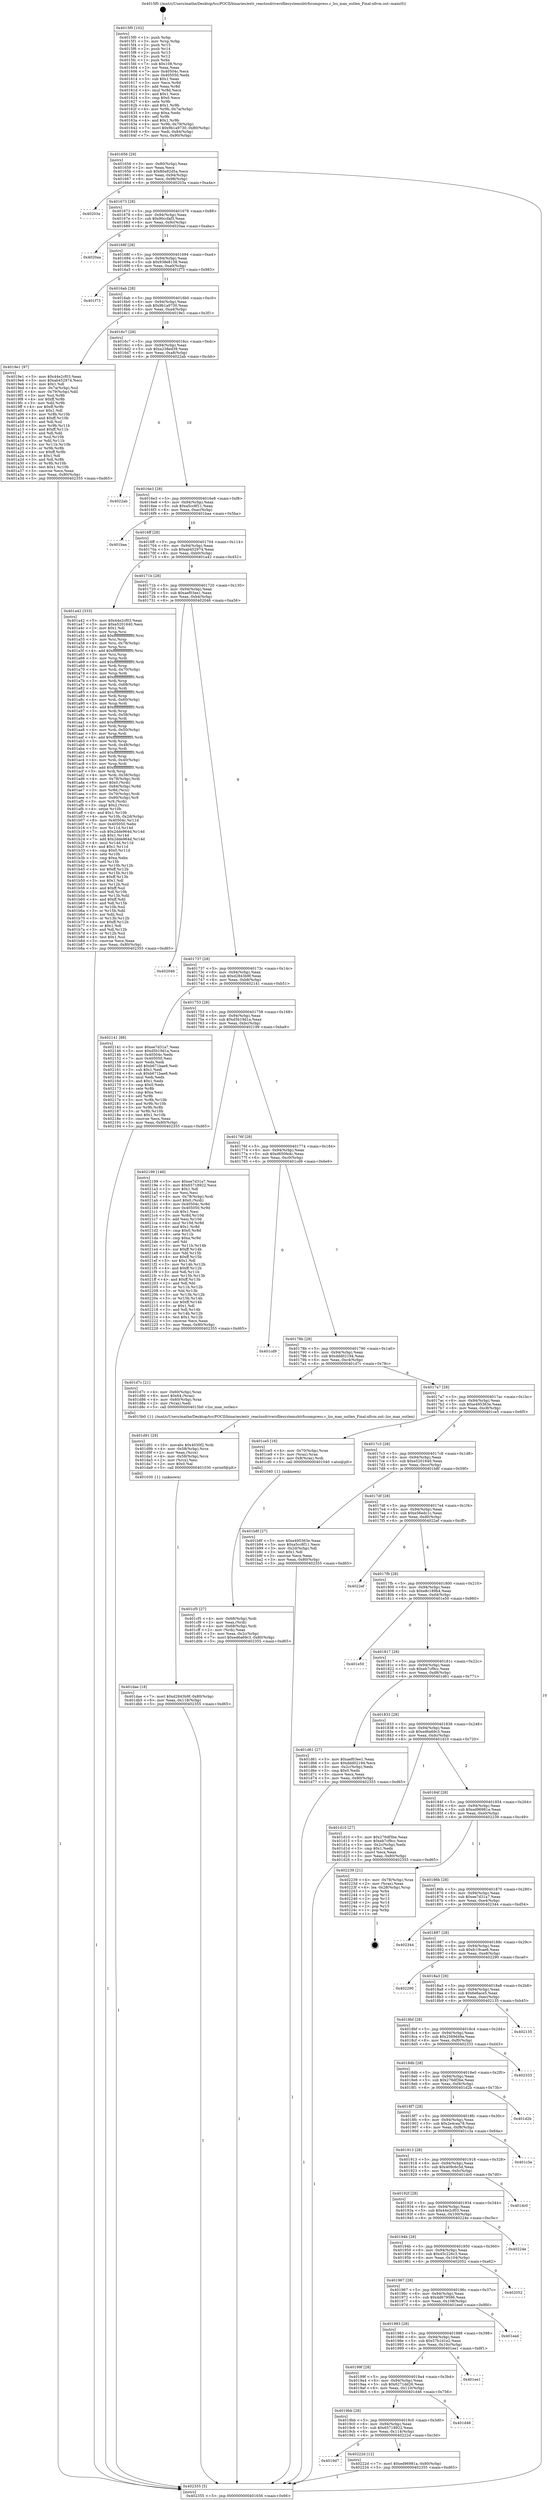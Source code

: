 digraph "0x4015f0" {
  label = "0x4015f0 (/mnt/c/Users/mathe/Desktop/tcc/POCII/binaries/extr_reactosdriversfilesystemsbtrfscompress.c_lzo_max_outlen_Final-ollvm.out::main(0))"
  labelloc = "t"
  node[shape=record]

  Entry [label="",width=0.3,height=0.3,shape=circle,fillcolor=black,style=filled]
  "0x401656" [label="{
     0x401656 [29]\l
     | [instrs]\l
     &nbsp;&nbsp;0x401656 \<+3\>: mov -0x80(%rbp),%eax\l
     &nbsp;&nbsp;0x401659 \<+2\>: mov %eax,%ecx\l
     &nbsp;&nbsp;0x40165b \<+6\>: sub $0x80a92d5a,%ecx\l
     &nbsp;&nbsp;0x401661 \<+6\>: mov %eax,-0x94(%rbp)\l
     &nbsp;&nbsp;0x401667 \<+6\>: mov %ecx,-0x98(%rbp)\l
     &nbsp;&nbsp;0x40166d \<+6\>: je 000000000040203a \<main+0xa4a\>\l
  }"]
  "0x40203a" [label="{
     0x40203a\l
  }", style=dashed]
  "0x401673" [label="{
     0x401673 [28]\l
     | [instrs]\l
     &nbsp;&nbsp;0x401673 \<+5\>: jmp 0000000000401678 \<main+0x88\>\l
     &nbsp;&nbsp;0x401678 \<+6\>: mov -0x94(%rbp),%eax\l
     &nbsp;&nbsp;0x40167e \<+5\>: sub $0x90ccfaf3,%eax\l
     &nbsp;&nbsp;0x401683 \<+6\>: mov %eax,-0x9c(%rbp)\l
     &nbsp;&nbsp;0x401689 \<+6\>: je 00000000004020aa \<main+0xaba\>\l
  }"]
  Exit [label="",width=0.3,height=0.3,shape=circle,fillcolor=black,style=filled,peripheries=2]
  "0x4020aa" [label="{
     0x4020aa\l
  }", style=dashed]
  "0x40168f" [label="{
     0x40168f [28]\l
     | [instrs]\l
     &nbsp;&nbsp;0x40168f \<+5\>: jmp 0000000000401694 \<main+0xa4\>\l
     &nbsp;&nbsp;0x401694 \<+6\>: mov -0x94(%rbp),%eax\l
     &nbsp;&nbsp;0x40169a \<+5\>: sub $0x938e8138,%eax\l
     &nbsp;&nbsp;0x40169f \<+6\>: mov %eax,-0xa0(%rbp)\l
     &nbsp;&nbsp;0x4016a5 \<+6\>: je 0000000000401f73 \<main+0x983\>\l
  }"]
  "0x4019d7" [label="{
     0x4019d7\l
  }", style=dashed]
  "0x401f73" [label="{
     0x401f73\l
  }", style=dashed]
  "0x4016ab" [label="{
     0x4016ab [28]\l
     | [instrs]\l
     &nbsp;&nbsp;0x4016ab \<+5\>: jmp 00000000004016b0 \<main+0xc0\>\l
     &nbsp;&nbsp;0x4016b0 \<+6\>: mov -0x94(%rbp),%eax\l
     &nbsp;&nbsp;0x4016b6 \<+5\>: sub $0x9b1a9730,%eax\l
     &nbsp;&nbsp;0x4016bb \<+6\>: mov %eax,-0xa4(%rbp)\l
     &nbsp;&nbsp;0x4016c1 \<+6\>: je 00000000004019e1 \<main+0x3f1\>\l
  }"]
  "0x40222d" [label="{
     0x40222d [12]\l
     | [instrs]\l
     &nbsp;&nbsp;0x40222d \<+7\>: movl $0xed96981a,-0x80(%rbp)\l
     &nbsp;&nbsp;0x402234 \<+5\>: jmp 0000000000402355 \<main+0xd65\>\l
  }"]
  "0x4019e1" [label="{
     0x4019e1 [97]\l
     | [instrs]\l
     &nbsp;&nbsp;0x4019e1 \<+5\>: mov $0x44e2cf03,%eax\l
     &nbsp;&nbsp;0x4019e6 \<+5\>: mov $0xab452974,%ecx\l
     &nbsp;&nbsp;0x4019eb \<+2\>: mov $0x1,%dl\l
     &nbsp;&nbsp;0x4019ed \<+4\>: mov -0x7a(%rbp),%sil\l
     &nbsp;&nbsp;0x4019f1 \<+4\>: mov -0x79(%rbp),%dil\l
     &nbsp;&nbsp;0x4019f5 \<+3\>: mov %sil,%r8b\l
     &nbsp;&nbsp;0x4019f8 \<+4\>: xor $0xff,%r8b\l
     &nbsp;&nbsp;0x4019fc \<+3\>: mov %dil,%r9b\l
     &nbsp;&nbsp;0x4019ff \<+4\>: xor $0xff,%r9b\l
     &nbsp;&nbsp;0x401a03 \<+3\>: xor $0x1,%dl\l
     &nbsp;&nbsp;0x401a06 \<+3\>: mov %r8b,%r10b\l
     &nbsp;&nbsp;0x401a09 \<+4\>: and $0xff,%r10b\l
     &nbsp;&nbsp;0x401a0d \<+3\>: and %dl,%sil\l
     &nbsp;&nbsp;0x401a10 \<+3\>: mov %r9b,%r11b\l
     &nbsp;&nbsp;0x401a13 \<+4\>: and $0xff,%r11b\l
     &nbsp;&nbsp;0x401a17 \<+3\>: and %dl,%dil\l
     &nbsp;&nbsp;0x401a1a \<+3\>: or %sil,%r10b\l
     &nbsp;&nbsp;0x401a1d \<+3\>: or %dil,%r11b\l
     &nbsp;&nbsp;0x401a20 \<+3\>: xor %r11b,%r10b\l
     &nbsp;&nbsp;0x401a23 \<+3\>: or %r9b,%r8b\l
     &nbsp;&nbsp;0x401a26 \<+4\>: xor $0xff,%r8b\l
     &nbsp;&nbsp;0x401a2a \<+3\>: or $0x1,%dl\l
     &nbsp;&nbsp;0x401a2d \<+3\>: and %dl,%r8b\l
     &nbsp;&nbsp;0x401a30 \<+3\>: or %r8b,%r10b\l
     &nbsp;&nbsp;0x401a33 \<+4\>: test $0x1,%r10b\l
     &nbsp;&nbsp;0x401a37 \<+3\>: cmovne %ecx,%eax\l
     &nbsp;&nbsp;0x401a3a \<+3\>: mov %eax,-0x80(%rbp)\l
     &nbsp;&nbsp;0x401a3d \<+5\>: jmp 0000000000402355 \<main+0xd65\>\l
  }"]
  "0x4016c7" [label="{
     0x4016c7 [28]\l
     | [instrs]\l
     &nbsp;&nbsp;0x4016c7 \<+5\>: jmp 00000000004016cc \<main+0xdc\>\l
     &nbsp;&nbsp;0x4016cc \<+6\>: mov -0x94(%rbp),%eax\l
     &nbsp;&nbsp;0x4016d2 \<+5\>: sub $0xa238ed39,%eax\l
     &nbsp;&nbsp;0x4016d7 \<+6\>: mov %eax,-0xa8(%rbp)\l
     &nbsp;&nbsp;0x4016dd \<+6\>: je 00000000004022ab \<main+0xcbb\>\l
  }"]
  "0x402355" [label="{
     0x402355 [5]\l
     | [instrs]\l
     &nbsp;&nbsp;0x402355 \<+5\>: jmp 0000000000401656 \<main+0x66\>\l
  }"]
  "0x4015f0" [label="{
     0x4015f0 [102]\l
     | [instrs]\l
     &nbsp;&nbsp;0x4015f0 \<+1\>: push %rbp\l
     &nbsp;&nbsp;0x4015f1 \<+3\>: mov %rsp,%rbp\l
     &nbsp;&nbsp;0x4015f4 \<+2\>: push %r15\l
     &nbsp;&nbsp;0x4015f6 \<+2\>: push %r14\l
     &nbsp;&nbsp;0x4015f8 \<+2\>: push %r13\l
     &nbsp;&nbsp;0x4015fa \<+2\>: push %r12\l
     &nbsp;&nbsp;0x4015fc \<+1\>: push %rbx\l
     &nbsp;&nbsp;0x4015fd \<+7\>: sub $0x108,%rsp\l
     &nbsp;&nbsp;0x401604 \<+2\>: xor %eax,%eax\l
     &nbsp;&nbsp;0x401606 \<+7\>: mov 0x40504c,%ecx\l
     &nbsp;&nbsp;0x40160d \<+7\>: mov 0x405050,%edx\l
     &nbsp;&nbsp;0x401614 \<+3\>: sub $0x1,%eax\l
     &nbsp;&nbsp;0x401617 \<+3\>: mov %ecx,%r8d\l
     &nbsp;&nbsp;0x40161a \<+3\>: add %eax,%r8d\l
     &nbsp;&nbsp;0x40161d \<+4\>: imul %r8d,%ecx\l
     &nbsp;&nbsp;0x401621 \<+3\>: and $0x1,%ecx\l
     &nbsp;&nbsp;0x401624 \<+3\>: cmp $0x0,%ecx\l
     &nbsp;&nbsp;0x401627 \<+4\>: sete %r9b\l
     &nbsp;&nbsp;0x40162b \<+4\>: and $0x1,%r9b\l
     &nbsp;&nbsp;0x40162f \<+4\>: mov %r9b,-0x7a(%rbp)\l
     &nbsp;&nbsp;0x401633 \<+3\>: cmp $0xa,%edx\l
     &nbsp;&nbsp;0x401636 \<+4\>: setl %r9b\l
     &nbsp;&nbsp;0x40163a \<+4\>: and $0x1,%r9b\l
     &nbsp;&nbsp;0x40163e \<+4\>: mov %r9b,-0x79(%rbp)\l
     &nbsp;&nbsp;0x401642 \<+7\>: movl $0x9b1a9730,-0x80(%rbp)\l
     &nbsp;&nbsp;0x401649 \<+6\>: mov %edi,-0x84(%rbp)\l
     &nbsp;&nbsp;0x40164f \<+7\>: mov %rsi,-0x90(%rbp)\l
  }"]
  "0x4019bb" [label="{
     0x4019bb [28]\l
     | [instrs]\l
     &nbsp;&nbsp;0x4019bb \<+5\>: jmp 00000000004019c0 \<main+0x3d0\>\l
     &nbsp;&nbsp;0x4019c0 \<+6\>: mov -0x94(%rbp),%eax\l
     &nbsp;&nbsp;0x4019c6 \<+5\>: sub $0x65718922,%eax\l
     &nbsp;&nbsp;0x4019cb \<+6\>: mov %eax,-0x114(%rbp)\l
     &nbsp;&nbsp;0x4019d1 \<+6\>: je 000000000040222d \<main+0xc3d\>\l
  }"]
  "0x4022ab" [label="{
     0x4022ab\l
  }", style=dashed]
  "0x4016e3" [label="{
     0x4016e3 [28]\l
     | [instrs]\l
     &nbsp;&nbsp;0x4016e3 \<+5\>: jmp 00000000004016e8 \<main+0xf8\>\l
     &nbsp;&nbsp;0x4016e8 \<+6\>: mov -0x94(%rbp),%eax\l
     &nbsp;&nbsp;0x4016ee \<+5\>: sub $0xa5cc8f11,%eax\l
     &nbsp;&nbsp;0x4016f3 \<+6\>: mov %eax,-0xac(%rbp)\l
     &nbsp;&nbsp;0x4016f9 \<+6\>: je 0000000000401baa \<main+0x5ba\>\l
  }"]
  "0x401d46" [label="{
     0x401d46\l
  }", style=dashed]
  "0x401baa" [label="{
     0x401baa\l
  }", style=dashed]
  "0x4016ff" [label="{
     0x4016ff [28]\l
     | [instrs]\l
     &nbsp;&nbsp;0x4016ff \<+5\>: jmp 0000000000401704 \<main+0x114\>\l
     &nbsp;&nbsp;0x401704 \<+6\>: mov -0x94(%rbp),%eax\l
     &nbsp;&nbsp;0x40170a \<+5\>: sub $0xab452974,%eax\l
     &nbsp;&nbsp;0x40170f \<+6\>: mov %eax,-0xb0(%rbp)\l
     &nbsp;&nbsp;0x401715 \<+6\>: je 0000000000401a42 \<main+0x452\>\l
  }"]
  "0x40199f" [label="{
     0x40199f [28]\l
     | [instrs]\l
     &nbsp;&nbsp;0x40199f \<+5\>: jmp 00000000004019a4 \<main+0x3b4\>\l
     &nbsp;&nbsp;0x4019a4 \<+6\>: mov -0x94(%rbp),%eax\l
     &nbsp;&nbsp;0x4019aa \<+5\>: sub $0x6271dd26,%eax\l
     &nbsp;&nbsp;0x4019af \<+6\>: mov %eax,-0x110(%rbp)\l
     &nbsp;&nbsp;0x4019b5 \<+6\>: je 0000000000401d46 \<main+0x756\>\l
  }"]
  "0x401a42" [label="{
     0x401a42 [333]\l
     | [instrs]\l
     &nbsp;&nbsp;0x401a42 \<+5\>: mov $0x44e2cf03,%eax\l
     &nbsp;&nbsp;0x401a47 \<+5\>: mov $0xe5201640,%ecx\l
     &nbsp;&nbsp;0x401a4c \<+2\>: mov $0x1,%dl\l
     &nbsp;&nbsp;0x401a4e \<+3\>: mov %rsp,%rsi\l
     &nbsp;&nbsp;0x401a51 \<+4\>: add $0xfffffffffffffff0,%rsi\l
     &nbsp;&nbsp;0x401a55 \<+3\>: mov %rsi,%rsp\l
     &nbsp;&nbsp;0x401a58 \<+4\>: mov %rsi,-0x78(%rbp)\l
     &nbsp;&nbsp;0x401a5c \<+3\>: mov %rsp,%rsi\l
     &nbsp;&nbsp;0x401a5f \<+4\>: add $0xfffffffffffffff0,%rsi\l
     &nbsp;&nbsp;0x401a63 \<+3\>: mov %rsi,%rsp\l
     &nbsp;&nbsp;0x401a66 \<+3\>: mov %rsp,%rdi\l
     &nbsp;&nbsp;0x401a69 \<+4\>: add $0xfffffffffffffff0,%rdi\l
     &nbsp;&nbsp;0x401a6d \<+3\>: mov %rdi,%rsp\l
     &nbsp;&nbsp;0x401a70 \<+4\>: mov %rdi,-0x70(%rbp)\l
     &nbsp;&nbsp;0x401a74 \<+3\>: mov %rsp,%rdi\l
     &nbsp;&nbsp;0x401a77 \<+4\>: add $0xfffffffffffffff0,%rdi\l
     &nbsp;&nbsp;0x401a7b \<+3\>: mov %rdi,%rsp\l
     &nbsp;&nbsp;0x401a7e \<+4\>: mov %rdi,-0x68(%rbp)\l
     &nbsp;&nbsp;0x401a82 \<+3\>: mov %rsp,%rdi\l
     &nbsp;&nbsp;0x401a85 \<+4\>: add $0xfffffffffffffff0,%rdi\l
     &nbsp;&nbsp;0x401a89 \<+3\>: mov %rdi,%rsp\l
     &nbsp;&nbsp;0x401a8c \<+4\>: mov %rdi,-0x60(%rbp)\l
     &nbsp;&nbsp;0x401a90 \<+3\>: mov %rsp,%rdi\l
     &nbsp;&nbsp;0x401a93 \<+4\>: add $0xfffffffffffffff0,%rdi\l
     &nbsp;&nbsp;0x401a97 \<+3\>: mov %rdi,%rsp\l
     &nbsp;&nbsp;0x401a9a \<+4\>: mov %rdi,-0x58(%rbp)\l
     &nbsp;&nbsp;0x401a9e \<+3\>: mov %rsp,%rdi\l
     &nbsp;&nbsp;0x401aa1 \<+4\>: add $0xfffffffffffffff0,%rdi\l
     &nbsp;&nbsp;0x401aa5 \<+3\>: mov %rdi,%rsp\l
     &nbsp;&nbsp;0x401aa8 \<+4\>: mov %rdi,-0x50(%rbp)\l
     &nbsp;&nbsp;0x401aac \<+3\>: mov %rsp,%rdi\l
     &nbsp;&nbsp;0x401aaf \<+4\>: add $0xfffffffffffffff0,%rdi\l
     &nbsp;&nbsp;0x401ab3 \<+3\>: mov %rdi,%rsp\l
     &nbsp;&nbsp;0x401ab6 \<+4\>: mov %rdi,-0x48(%rbp)\l
     &nbsp;&nbsp;0x401aba \<+3\>: mov %rsp,%rdi\l
     &nbsp;&nbsp;0x401abd \<+4\>: add $0xfffffffffffffff0,%rdi\l
     &nbsp;&nbsp;0x401ac1 \<+3\>: mov %rdi,%rsp\l
     &nbsp;&nbsp;0x401ac4 \<+4\>: mov %rdi,-0x40(%rbp)\l
     &nbsp;&nbsp;0x401ac8 \<+3\>: mov %rsp,%rdi\l
     &nbsp;&nbsp;0x401acb \<+4\>: add $0xfffffffffffffff0,%rdi\l
     &nbsp;&nbsp;0x401acf \<+3\>: mov %rdi,%rsp\l
     &nbsp;&nbsp;0x401ad2 \<+4\>: mov %rdi,-0x38(%rbp)\l
     &nbsp;&nbsp;0x401ad6 \<+4\>: mov -0x78(%rbp),%rdi\l
     &nbsp;&nbsp;0x401ada \<+6\>: movl $0x0,(%rdi)\l
     &nbsp;&nbsp;0x401ae0 \<+7\>: mov -0x84(%rbp),%r8d\l
     &nbsp;&nbsp;0x401ae7 \<+3\>: mov %r8d,(%rsi)\l
     &nbsp;&nbsp;0x401aea \<+4\>: mov -0x70(%rbp),%rdi\l
     &nbsp;&nbsp;0x401aee \<+7\>: mov -0x90(%rbp),%r9\l
     &nbsp;&nbsp;0x401af5 \<+3\>: mov %r9,(%rdi)\l
     &nbsp;&nbsp;0x401af8 \<+3\>: cmpl $0x2,(%rsi)\l
     &nbsp;&nbsp;0x401afb \<+4\>: setne %r10b\l
     &nbsp;&nbsp;0x401aff \<+4\>: and $0x1,%r10b\l
     &nbsp;&nbsp;0x401b03 \<+4\>: mov %r10b,-0x2d(%rbp)\l
     &nbsp;&nbsp;0x401b07 \<+8\>: mov 0x40504c,%r11d\l
     &nbsp;&nbsp;0x401b0f \<+7\>: mov 0x405050,%ebx\l
     &nbsp;&nbsp;0x401b16 \<+3\>: mov %r11d,%r14d\l
     &nbsp;&nbsp;0x401b19 \<+7\>: sub $0x2dde964d,%r14d\l
     &nbsp;&nbsp;0x401b20 \<+4\>: sub $0x1,%r14d\l
     &nbsp;&nbsp;0x401b24 \<+7\>: add $0x2dde964d,%r14d\l
     &nbsp;&nbsp;0x401b2b \<+4\>: imul %r14d,%r11d\l
     &nbsp;&nbsp;0x401b2f \<+4\>: and $0x1,%r11d\l
     &nbsp;&nbsp;0x401b33 \<+4\>: cmp $0x0,%r11d\l
     &nbsp;&nbsp;0x401b37 \<+4\>: sete %r10b\l
     &nbsp;&nbsp;0x401b3b \<+3\>: cmp $0xa,%ebx\l
     &nbsp;&nbsp;0x401b3e \<+4\>: setl %r15b\l
     &nbsp;&nbsp;0x401b42 \<+3\>: mov %r10b,%r12b\l
     &nbsp;&nbsp;0x401b45 \<+4\>: xor $0xff,%r12b\l
     &nbsp;&nbsp;0x401b49 \<+3\>: mov %r15b,%r13b\l
     &nbsp;&nbsp;0x401b4c \<+4\>: xor $0xff,%r13b\l
     &nbsp;&nbsp;0x401b50 \<+3\>: xor $0x1,%dl\l
     &nbsp;&nbsp;0x401b53 \<+3\>: mov %r12b,%sil\l
     &nbsp;&nbsp;0x401b56 \<+4\>: and $0xff,%sil\l
     &nbsp;&nbsp;0x401b5a \<+3\>: and %dl,%r10b\l
     &nbsp;&nbsp;0x401b5d \<+3\>: mov %r13b,%dil\l
     &nbsp;&nbsp;0x401b60 \<+4\>: and $0xff,%dil\l
     &nbsp;&nbsp;0x401b64 \<+3\>: and %dl,%r15b\l
     &nbsp;&nbsp;0x401b67 \<+3\>: or %r10b,%sil\l
     &nbsp;&nbsp;0x401b6a \<+3\>: or %r15b,%dil\l
     &nbsp;&nbsp;0x401b6d \<+3\>: xor %dil,%sil\l
     &nbsp;&nbsp;0x401b70 \<+3\>: or %r13b,%r12b\l
     &nbsp;&nbsp;0x401b73 \<+4\>: xor $0xff,%r12b\l
     &nbsp;&nbsp;0x401b77 \<+3\>: or $0x1,%dl\l
     &nbsp;&nbsp;0x401b7a \<+3\>: and %dl,%r12b\l
     &nbsp;&nbsp;0x401b7d \<+3\>: or %r12b,%sil\l
     &nbsp;&nbsp;0x401b80 \<+4\>: test $0x1,%sil\l
     &nbsp;&nbsp;0x401b84 \<+3\>: cmovne %ecx,%eax\l
     &nbsp;&nbsp;0x401b87 \<+3\>: mov %eax,-0x80(%rbp)\l
     &nbsp;&nbsp;0x401b8a \<+5\>: jmp 0000000000402355 \<main+0xd65\>\l
  }"]
  "0x40171b" [label="{
     0x40171b [28]\l
     | [instrs]\l
     &nbsp;&nbsp;0x40171b \<+5\>: jmp 0000000000401720 \<main+0x130\>\l
     &nbsp;&nbsp;0x401720 \<+6\>: mov -0x94(%rbp),%eax\l
     &nbsp;&nbsp;0x401726 \<+5\>: sub $0xaef03ee1,%eax\l
     &nbsp;&nbsp;0x40172b \<+6\>: mov %eax,-0xb4(%rbp)\l
     &nbsp;&nbsp;0x401731 \<+6\>: je 0000000000402046 \<main+0xa56\>\l
  }"]
  "0x401ee1" [label="{
     0x401ee1\l
  }", style=dashed]
  "0x401983" [label="{
     0x401983 [28]\l
     | [instrs]\l
     &nbsp;&nbsp;0x401983 \<+5\>: jmp 0000000000401988 \<main+0x398\>\l
     &nbsp;&nbsp;0x401988 \<+6\>: mov -0x94(%rbp),%eax\l
     &nbsp;&nbsp;0x40198e \<+5\>: sub $0x57b1d1e2,%eax\l
     &nbsp;&nbsp;0x401993 \<+6\>: mov %eax,-0x10c(%rbp)\l
     &nbsp;&nbsp;0x401999 \<+6\>: je 0000000000401ee1 \<main+0x8f1\>\l
  }"]
  "0x402046" [label="{
     0x402046\l
  }", style=dashed]
  "0x401737" [label="{
     0x401737 [28]\l
     | [instrs]\l
     &nbsp;&nbsp;0x401737 \<+5\>: jmp 000000000040173c \<main+0x14c\>\l
     &nbsp;&nbsp;0x40173c \<+6\>: mov -0x94(%rbp),%eax\l
     &nbsp;&nbsp;0x401742 \<+5\>: sub $0xd2843b9f,%eax\l
     &nbsp;&nbsp;0x401747 \<+6\>: mov %eax,-0xb8(%rbp)\l
     &nbsp;&nbsp;0x40174d \<+6\>: je 0000000000402141 \<main+0xb51\>\l
  }"]
  "0x401eed" [label="{
     0x401eed\l
  }", style=dashed]
  "0x402141" [label="{
     0x402141 [88]\l
     | [instrs]\l
     &nbsp;&nbsp;0x402141 \<+5\>: mov $0xee7d31a7,%eax\l
     &nbsp;&nbsp;0x402146 \<+5\>: mov $0xd5b19d1a,%ecx\l
     &nbsp;&nbsp;0x40214b \<+7\>: mov 0x40504c,%edx\l
     &nbsp;&nbsp;0x402152 \<+7\>: mov 0x405050,%esi\l
     &nbsp;&nbsp;0x402159 \<+2\>: mov %edx,%edi\l
     &nbsp;&nbsp;0x40215b \<+6\>: add $0xb671bae8,%edi\l
     &nbsp;&nbsp;0x402161 \<+3\>: sub $0x1,%edi\l
     &nbsp;&nbsp;0x402164 \<+6\>: sub $0xb671bae8,%edi\l
     &nbsp;&nbsp;0x40216a \<+3\>: imul %edi,%edx\l
     &nbsp;&nbsp;0x40216d \<+3\>: and $0x1,%edx\l
     &nbsp;&nbsp;0x402170 \<+3\>: cmp $0x0,%edx\l
     &nbsp;&nbsp;0x402173 \<+4\>: sete %r8b\l
     &nbsp;&nbsp;0x402177 \<+3\>: cmp $0xa,%esi\l
     &nbsp;&nbsp;0x40217a \<+4\>: setl %r9b\l
     &nbsp;&nbsp;0x40217e \<+3\>: mov %r8b,%r10b\l
     &nbsp;&nbsp;0x402181 \<+3\>: and %r9b,%r10b\l
     &nbsp;&nbsp;0x402184 \<+3\>: xor %r9b,%r8b\l
     &nbsp;&nbsp;0x402187 \<+3\>: or %r8b,%r10b\l
     &nbsp;&nbsp;0x40218a \<+4\>: test $0x1,%r10b\l
     &nbsp;&nbsp;0x40218e \<+3\>: cmovne %ecx,%eax\l
     &nbsp;&nbsp;0x402191 \<+3\>: mov %eax,-0x80(%rbp)\l
     &nbsp;&nbsp;0x402194 \<+5\>: jmp 0000000000402355 \<main+0xd65\>\l
  }"]
  "0x401753" [label="{
     0x401753 [28]\l
     | [instrs]\l
     &nbsp;&nbsp;0x401753 \<+5\>: jmp 0000000000401758 \<main+0x168\>\l
     &nbsp;&nbsp;0x401758 \<+6\>: mov -0x94(%rbp),%eax\l
     &nbsp;&nbsp;0x40175e \<+5\>: sub $0xd5b19d1a,%eax\l
     &nbsp;&nbsp;0x401763 \<+6\>: mov %eax,-0xbc(%rbp)\l
     &nbsp;&nbsp;0x401769 \<+6\>: je 0000000000402199 \<main+0xba9\>\l
  }"]
  "0x401967" [label="{
     0x401967 [28]\l
     | [instrs]\l
     &nbsp;&nbsp;0x401967 \<+5\>: jmp 000000000040196c \<main+0x37c\>\l
     &nbsp;&nbsp;0x40196c \<+6\>: mov -0x94(%rbp),%eax\l
     &nbsp;&nbsp;0x401972 \<+5\>: sub $0x4d679586,%eax\l
     &nbsp;&nbsp;0x401977 \<+6\>: mov %eax,-0x108(%rbp)\l
     &nbsp;&nbsp;0x40197d \<+6\>: je 0000000000401eed \<main+0x8fd\>\l
  }"]
  "0x402199" [label="{
     0x402199 [148]\l
     | [instrs]\l
     &nbsp;&nbsp;0x402199 \<+5\>: mov $0xee7d31a7,%eax\l
     &nbsp;&nbsp;0x40219e \<+5\>: mov $0x65718922,%ecx\l
     &nbsp;&nbsp;0x4021a3 \<+2\>: mov $0x1,%dl\l
     &nbsp;&nbsp;0x4021a5 \<+2\>: xor %esi,%esi\l
     &nbsp;&nbsp;0x4021a7 \<+4\>: mov -0x78(%rbp),%rdi\l
     &nbsp;&nbsp;0x4021ab \<+6\>: movl $0x0,(%rdi)\l
     &nbsp;&nbsp;0x4021b1 \<+8\>: mov 0x40504c,%r8d\l
     &nbsp;&nbsp;0x4021b9 \<+8\>: mov 0x405050,%r9d\l
     &nbsp;&nbsp;0x4021c1 \<+3\>: sub $0x1,%esi\l
     &nbsp;&nbsp;0x4021c4 \<+3\>: mov %r8d,%r10d\l
     &nbsp;&nbsp;0x4021c7 \<+3\>: add %esi,%r10d\l
     &nbsp;&nbsp;0x4021ca \<+4\>: imul %r10d,%r8d\l
     &nbsp;&nbsp;0x4021ce \<+4\>: and $0x1,%r8d\l
     &nbsp;&nbsp;0x4021d2 \<+4\>: cmp $0x0,%r8d\l
     &nbsp;&nbsp;0x4021d6 \<+4\>: sete %r11b\l
     &nbsp;&nbsp;0x4021da \<+4\>: cmp $0xa,%r9d\l
     &nbsp;&nbsp;0x4021de \<+3\>: setl %bl\l
     &nbsp;&nbsp;0x4021e1 \<+3\>: mov %r11b,%r14b\l
     &nbsp;&nbsp;0x4021e4 \<+4\>: xor $0xff,%r14b\l
     &nbsp;&nbsp;0x4021e8 \<+3\>: mov %bl,%r15b\l
     &nbsp;&nbsp;0x4021eb \<+4\>: xor $0xff,%r15b\l
     &nbsp;&nbsp;0x4021ef \<+3\>: xor $0x1,%dl\l
     &nbsp;&nbsp;0x4021f2 \<+3\>: mov %r14b,%r12b\l
     &nbsp;&nbsp;0x4021f5 \<+4\>: and $0xff,%r12b\l
     &nbsp;&nbsp;0x4021f9 \<+3\>: and %dl,%r11b\l
     &nbsp;&nbsp;0x4021fc \<+3\>: mov %r15b,%r13b\l
     &nbsp;&nbsp;0x4021ff \<+4\>: and $0xff,%r13b\l
     &nbsp;&nbsp;0x402203 \<+2\>: and %dl,%bl\l
     &nbsp;&nbsp;0x402205 \<+3\>: or %r11b,%r12b\l
     &nbsp;&nbsp;0x402208 \<+3\>: or %bl,%r13b\l
     &nbsp;&nbsp;0x40220b \<+3\>: xor %r13b,%r12b\l
     &nbsp;&nbsp;0x40220e \<+3\>: or %r15b,%r14b\l
     &nbsp;&nbsp;0x402211 \<+4\>: xor $0xff,%r14b\l
     &nbsp;&nbsp;0x402215 \<+3\>: or $0x1,%dl\l
     &nbsp;&nbsp;0x402218 \<+3\>: and %dl,%r14b\l
     &nbsp;&nbsp;0x40221b \<+3\>: or %r14b,%r12b\l
     &nbsp;&nbsp;0x40221e \<+4\>: test $0x1,%r12b\l
     &nbsp;&nbsp;0x402222 \<+3\>: cmovne %ecx,%eax\l
     &nbsp;&nbsp;0x402225 \<+3\>: mov %eax,-0x80(%rbp)\l
     &nbsp;&nbsp;0x402228 \<+5\>: jmp 0000000000402355 \<main+0xd65\>\l
  }"]
  "0x40176f" [label="{
     0x40176f [28]\l
     | [instrs]\l
     &nbsp;&nbsp;0x40176f \<+5\>: jmp 0000000000401774 \<main+0x184\>\l
     &nbsp;&nbsp;0x401774 \<+6\>: mov -0x94(%rbp),%eax\l
     &nbsp;&nbsp;0x40177a \<+5\>: sub $0xd650fe4c,%eax\l
     &nbsp;&nbsp;0x40177f \<+6\>: mov %eax,-0xc0(%rbp)\l
     &nbsp;&nbsp;0x401785 \<+6\>: je 0000000000401cd9 \<main+0x6e9\>\l
  }"]
  "0x402052" [label="{
     0x402052\l
  }", style=dashed]
  "0x401cd9" [label="{
     0x401cd9\l
  }", style=dashed]
  "0x40178b" [label="{
     0x40178b [28]\l
     | [instrs]\l
     &nbsp;&nbsp;0x40178b \<+5\>: jmp 0000000000401790 \<main+0x1a0\>\l
     &nbsp;&nbsp;0x401790 \<+6\>: mov -0x94(%rbp),%eax\l
     &nbsp;&nbsp;0x401796 \<+5\>: sub $0xddd02194,%eax\l
     &nbsp;&nbsp;0x40179b \<+6\>: mov %eax,-0xc4(%rbp)\l
     &nbsp;&nbsp;0x4017a1 \<+6\>: je 0000000000401d7c \<main+0x78c\>\l
  }"]
  "0x40194b" [label="{
     0x40194b [28]\l
     | [instrs]\l
     &nbsp;&nbsp;0x40194b \<+5\>: jmp 0000000000401950 \<main+0x360\>\l
     &nbsp;&nbsp;0x401950 \<+6\>: mov -0x94(%rbp),%eax\l
     &nbsp;&nbsp;0x401956 \<+5\>: sub $0x45c226c3,%eax\l
     &nbsp;&nbsp;0x40195b \<+6\>: mov %eax,-0x104(%rbp)\l
     &nbsp;&nbsp;0x401961 \<+6\>: je 0000000000402052 \<main+0xa62\>\l
  }"]
  "0x401d7c" [label="{
     0x401d7c [21]\l
     | [instrs]\l
     &nbsp;&nbsp;0x401d7c \<+4\>: mov -0x60(%rbp),%rax\l
     &nbsp;&nbsp;0x401d80 \<+6\>: movl $0x64,(%rax)\l
     &nbsp;&nbsp;0x401d86 \<+4\>: mov -0x60(%rbp),%rax\l
     &nbsp;&nbsp;0x401d8a \<+2\>: mov (%rax),%edi\l
     &nbsp;&nbsp;0x401d8c \<+5\>: call 00000000004015b0 \<lzo_max_outlen\>\l
     | [calls]\l
     &nbsp;&nbsp;0x4015b0 \{1\} (/mnt/c/Users/mathe/Desktop/tcc/POCII/binaries/extr_reactosdriversfilesystemsbtrfscompress.c_lzo_max_outlen_Final-ollvm.out::lzo_max_outlen)\l
  }"]
  "0x4017a7" [label="{
     0x4017a7 [28]\l
     | [instrs]\l
     &nbsp;&nbsp;0x4017a7 \<+5\>: jmp 00000000004017ac \<main+0x1bc\>\l
     &nbsp;&nbsp;0x4017ac \<+6\>: mov -0x94(%rbp),%eax\l
     &nbsp;&nbsp;0x4017b2 \<+5\>: sub $0xe495363e,%eax\l
     &nbsp;&nbsp;0x4017b7 \<+6\>: mov %eax,-0xc8(%rbp)\l
     &nbsp;&nbsp;0x4017bd \<+6\>: je 0000000000401ce5 \<main+0x6f5\>\l
  }"]
  "0x40224e" [label="{
     0x40224e\l
  }", style=dashed]
  "0x401ce5" [label="{
     0x401ce5 [16]\l
     | [instrs]\l
     &nbsp;&nbsp;0x401ce5 \<+4\>: mov -0x70(%rbp),%rax\l
     &nbsp;&nbsp;0x401ce9 \<+3\>: mov (%rax),%rax\l
     &nbsp;&nbsp;0x401cec \<+4\>: mov 0x8(%rax),%rdi\l
     &nbsp;&nbsp;0x401cf0 \<+5\>: call 0000000000401040 \<atoi@plt\>\l
     | [calls]\l
     &nbsp;&nbsp;0x401040 \{1\} (unknown)\l
  }"]
  "0x4017c3" [label="{
     0x4017c3 [28]\l
     | [instrs]\l
     &nbsp;&nbsp;0x4017c3 \<+5\>: jmp 00000000004017c8 \<main+0x1d8\>\l
     &nbsp;&nbsp;0x4017c8 \<+6\>: mov -0x94(%rbp),%eax\l
     &nbsp;&nbsp;0x4017ce \<+5\>: sub $0xe5201640,%eax\l
     &nbsp;&nbsp;0x4017d3 \<+6\>: mov %eax,-0xcc(%rbp)\l
     &nbsp;&nbsp;0x4017d9 \<+6\>: je 0000000000401b8f \<main+0x59f\>\l
  }"]
  "0x40192f" [label="{
     0x40192f [28]\l
     | [instrs]\l
     &nbsp;&nbsp;0x40192f \<+5\>: jmp 0000000000401934 \<main+0x344\>\l
     &nbsp;&nbsp;0x401934 \<+6\>: mov -0x94(%rbp),%eax\l
     &nbsp;&nbsp;0x40193a \<+5\>: sub $0x44e2cf03,%eax\l
     &nbsp;&nbsp;0x40193f \<+6\>: mov %eax,-0x100(%rbp)\l
     &nbsp;&nbsp;0x401945 \<+6\>: je 000000000040224e \<main+0xc5e\>\l
  }"]
  "0x401b8f" [label="{
     0x401b8f [27]\l
     | [instrs]\l
     &nbsp;&nbsp;0x401b8f \<+5\>: mov $0xe495363e,%eax\l
     &nbsp;&nbsp;0x401b94 \<+5\>: mov $0xa5cc8f11,%ecx\l
     &nbsp;&nbsp;0x401b99 \<+3\>: mov -0x2d(%rbp),%dl\l
     &nbsp;&nbsp;0x401b9c \<+3\>: test $0x1,%dl\l
     &nbsp;&nbsp;0x401b9f \<+3\>: cmovne %ecx,%eax\l
     &nbsp;&nbsp;0x401ba2 \<+3\>: mov %eax,-0x80(%rbp)\l
     &nbsp;&nbsp;0x401ba5 \<+5\>: jmp 0000000000402355 \<main+0xd65\>\l
  }"]
  "0x4017df" [label="{
     0x4017df [28]\l
     | [instrs]\l
     &nbsp;&nbsp;0x4017df \<+5\>: jmp 00000000004017e4 \<main+0x1f4\>\l
     &nbsp;&nbsp;0x4017e4 \<+6\>: mov -0x94(%rbp),%eax\l
     &nbsp;&nbsp;0x4017ea \<+5\>: sub $0xe56edc1c,%eax\l
     &nbsp;&nbsp;0x4017ef \<+6\>: mov %eax,-0xd0(%rbp)\l
     &nbsp;&nbsp;0x4017f5 \<+6\>: je 00000000004022ef \<main+0xcff\>\l
  }"]
  "0x401cf5" [label="{
     0x401cf5 [27]\l
     | [instrs]\l
     &nbsp;&nbsp;0x401cf5 \<+4\>: mov -0x68(%rbp),%rdi\l
     &nbsp;&nbsp;0x401cf9 \<+2\>: mov %eax,(%rdi)\l
     &nbsp;&nbsp;0x401cfb \<+4\>: mov -0x68(%rbp),%rdi\l
     &nbsp;&nbsp;0x401cff \<+2\>: mov (%rdi),%eax\l
     &nbsp;&nbsp;0x401d01 \<+3\>: mov %eax,-0x2c(%rbp)\l
     &nbsp;&nbsp;0x401d04 \<+7\>: movl $0xed6a69c3,-0x80(%rbp)\l
     &nbsp;&nbsp;0x401d0b \<+5\>: jmp 0000000000402355 \<main+0xd65\>\l
  }"]
  "0x401dc0" [label="{
     0x401dc0\l
  }", style=dashed]
  "0x4022ef" [label="{
     0x4022ef\l
  }", style=dashed]
  "0x4017fb" [label="{
     0x4017fb [28]\l
     | [instrs]\l
     &nbsp;&nbsp;0x4017fb \<+5\>: jmp 0000000000401800 \<main+0x210\>\l
     &nbsp;&nbsp;0x401800 \<+6\>: mov -0x94(%rbp),%eax\l
     &nbsp;&nbsp;0x401806 \<+5\>: sub $0xe8c189b4,%eax\l
     &nbsp;&nbsp;0x40180b \<+6\>: mov %eax,-0xd4(%rbp)\l
     &nbsp;&nbsp;0x401811 \<+6\>: je 0000000000401e50 \<main+0x860\>\l
  }"]
  "0x401913" [label="{
     0x401913 [28]\l
     | [instrs]\l
     &nbsp;&nbsp;0x401913 \<+5\>: jmp 0000000000401918 \<main+0x328\>\l
     &nbsp;&nbsp;0x401918 \<+6\>: mov -0x94(%rbp),%eax\l
     &nbsp;&nbsp;0x40191e \<+5\>: sub $0x409c6c5d,%eax\l
     &nbsp;&nbsp;0x401923 \<+6\>: mov %eax,-0xfc(%rbp)\l
     &nbsp;&nbsp;0x401929 \<+6\>: je 0000000000401dc0 \<main+0x7d0\>\l
  }"]
  "0x401e50" [label="{
     0x401e50\l
  }", style=dashed]
  "0x401817" [label="{
     0x401817 [28]\l
     | [instrs]\l
     &nbsp;&nbsp;0x401817 \<+5\>: jmp 000000000040181c \<main+0x22c\>\l
     &nbsp;&nbsp;0x40181c \<+6\>: mov -0x94(%rbp),%eax\l
     &nbsp;&nbsp;0x401822 \<+5\>: sub $0xeb7cf9cc,%eax\l
     &nbsp;&nbsp;0x401827 \<+6\>: mov %eax,-0xd8(%rbp)\l
     &nbsp;&nbsp;0x40182d \<+6\>: je 0000000000401d61 \<main+0x771\>\l
  }"]
  "0x401c3a" [label="{
     0x401c3a\l
  }", style=dashed]
  "0x401d61" [label="{
     0x401d61 [27]\l
     | [instrs]\l
     &nbsp;&nbsp;0x401d61 \<+5\>: mov $0xaef03ee1,%eax\l
     &nbsp;&nbsp;0x401d66 \<+5\>: mov $0xddd02194,%ecx\l
     &nbsp;&nbsp;0x401d6b \<+3\>: mov -0x2c(%rbp),%edx\l
     &nbsp;&nbsp;0x401d6e \<+3\>: cmp $0x0,%edx\l
     &nbsp;&nbsp;0x401d71 \<+3\>: cmove %ecx,%eax\l
     &nbsp;&nbsp;0x401d74 \<+3\>: mov %eax,-0x80(%rbp)\l
     &nbsp;&nbsp;0x401d77 \<+5\>: jmp 0000000000402355 \<main+0xd65\>\l
  }"]
  "0x401833" [label="{
     0x401833 [28]\l
     | [instrs]\l
     &nbsp;&nbsp;0x401833 \<+5\>: jmp 0000000000401838 \<main+0x248\>\l
     &nbsp;&nbsp;0x401838 \<+6\>: mov -0x94(%rbp),%eax\l
     &nbsp;&nbsp;0x40183e \<+5\>: sub $0xed6a69c3,%eax\l
     &nbsp;&nbsp;0x401843 \<+6\>: mov %eax,-0xdc(%rbp)\l
     &nbsp;&nbsp;0x401849 \<+6\>: je 0000000000401d10 \<main+0x720\>\l
  }"]
  "0x4018f7" [label="{
     0x4018f7 [28]\l
     | [instrs]\l
     &nbsp;&nbsp;0x4018f7 \<+5\>: jmp 00000000004018fc \<main+0x30c\>\l
     &nbsp;&nbsp;0x4018fc \<+6\>: mov -0x94(%rbp),%eax\l
     &nbsp;&nbsp;0x401902 \<+5\>: sub $0x2e4cea78,%eax\l
     &nbsp;&nbsp;0x401907 \<+6\>: mov %eax,-0xf8(%rbp)\l
     &nbsp;&nbsp;0x40190d \<+6\>: je 0000000000401c3a \<main+0x64a\>\l
  }"]
  "0x401d10" [label="{
     0x401d10 [27]\l
     | [instrs]\l
     &nbsp;&nbsp;0x401d10 \<+5\>: mov $0x276df3be,%eax\l
     &nbsp;&nbsp;0x401d15 \<+5\>: mov $0xeb7cf9cc,%ecx\l
     &nbsp;&nbsp;0x401d1a \<+3\>: mov -0x2c(%rbp),%edx\l
     &nbsp;&nbsp;0x401d1d \<+3\>: cmp $0x1,%edx\l
     &nbsp;&nbsp;0x401d20 \<+3\>: cmovl %ecx,%eax\l
     &nbsp;&nbsp;0x401d23 \<+3\>: mov %eax,-0x80(%rbp)\l
     &nbsp;&nbsp;0x401d26 \<+5\>: jmp 0000000000402355 \<main+0xd65\>\l
  }"]
  "0x40184f" [label="{
     0x40184f [28]\l
     | [instrs]\l
     &nbsp;&nbsp;0x40184f \<+5\>: jmp 0000000000401854 \<main+0x264\>\l
     &nbsp;&nbsp;0x401854 \<+6\>: mov -0x94(%rbp),%eax\l
     &nbsp;&nbsp;0x40185a \<+5\>: sub $0xed96981a,%eax\l
     &nbsp;&nbsp;0x40185f \<+6\>: mov %eax,-0xe0(%rbp)\l
     &nbsp;&nbsp;0x401865 \<+6\>: je 0000000000402239 \<main+0xc49\>\l
  }"]
  "0x401d91" [label="{
     0x401d91 [29]\l
     | [instrs]\l
     &nbsp;&nbsp;0x401d91 \<+10\>: movabs $0x4030f2,%rdi\l
     &nbsp;&nbsp;0x401d9b \<+4\>: mov -0x58(%rbp),%rcx\l
     &nbsp;&nbsp;0x401d9f \<+2\>: mov %eax,(%rcx)\l
     &nbsp;&nbsp;0x401da1 \<+4\>: mov -0x58(%rbp),%rcx\l
     &nbsp;&nbsp;0x401da5 \<+2\>: mov (%rcx),%esi\l
     &nbsp;&nbsp;0x401da7 \<+2\>: mov $0x0,%al\l
     &nbsp;&nbsp;0x401da9 \<+5\>: call 0000000000401030 \<printf@plt\>\l
     | [calls]\l
     &nbsp;&nbsp;0x401030 \{1\} (unknown)\l
  }"]
  "0x401dae" [label="{
     0x401dae [18]\l
     | [instrs]\l
     &nbsp;&nbsp;0x401dae \<+7\>: movl $0xd2843b9f,-0x80(%rbp)\l
     &nbsp;&nbsp;0x401db5 \<+6\>: mov %eax,-0x118(%rbp)\l
     &nbsp;&nbsp;0x401dbb \<+5\>: jmp 0000000000402355 \<main+0xd65\>\l
  }"]
  "0x401d2b" [label="{
     0x401d2b\l
  }", style=dashed]
  "0x402239" [label="{
     0x402239 [21]\l
     | [instrs]\l
     &nbsp;&nbsp;0x402239 \<+4\>: mov -0x78(%rbp),%rax\l
     &nbsp;&nbsp;0x40223d \<+2\>: mov (%rax),%eax\l
     &nbsp;&nbsp;0x40223f \<+4\>: lea -0x28(%rbp),%rsp\l
     &nbsp;&nbsp;0x402243 \<+1\>: pop %rbx\l
     &nbsp;&nbsp;0x402244 \<+2\>: pop %r12\l
     &nbsp;&nbsp;0x402246 \<+2\>: pop %r13\l
     &nbsp;&nbsp;0x402248 \<+2\>: pop %r14\l
     &nbsp;&nbsp;0x40224a \<+2\>: pop %r15\l
     &nbsp;&nbsp;0x40224c \<+1\>: pop %rbp\l
     &nbsp;&nbsp;0x40224d \<+1\>: ret\l
  }"]
  "0x40186b" [label="{
     0x40186b [28]\l
     | [instrs]\l
     &nbsp;&nbsp;0x40186b \<+5\>: jmp 0000000000401870 \<main+0x280\>\l
     &nbsp;&nbsp;0x401870 \<+6\>: mov -0x94(%rbp),%eax\l
     &nbsp;&nbsp;0x401876 \<+5\>: sub $0xee7d31a7,%eax\l
     &nbsp;&nbsp;0x40187b \<+6\>: mov %eax,-0xe4(%rbp)\l
     &nbsp;&nbsp;0x401881 \<+6\>: je 0000000000402344 \<main+0xd54\>\l
  }"]
  "0x4018db" [label="{
     0x4018db [28]\l
     | [instrs]\l
     &nbsp;&nbsp;0x4018db \<+5\>: jmp 00000000004018e0 \<main+0x2f0\>\l
     &nbsp;&nbsp;0x4018e0 \<+6\>: mov -0x94(%rbp),%eax\l
     &nbsp;&nbsp;0x4018e6 \<+5\>: sub $0x276df3be,%eax\l
     &nbsp;&nbsp;0x4018eb \<+6\>: mov %eax,-0xf4(%rbp)\l
     &nbsp;&nbsp;0x4018f1 \<+6\>: je 0000000000401d2b \<main+0x73b\>\l
  }"]
  "0x402344" [label="{
     0x402344\l
  }", style=dashed]
  "0x401887" [label="{
     0x401887 [28]\l
     | [instrs]\l
     &nbsp;&nbsp;0x401887 \<+5\>: jmp 000000000040188c \<main+0x29c\>\l
     &nbsp;&nbsp;0x40188c \<+6\>: mov -0x94(%rbp),%eax\l
     &nbsp;&nbsp;0x401892 \<+5\>: sub $0xfc19cae6,%eax\l
     &nbsp;&nbsp;0x401897 \<+6\>: mov %eax,-0xe8(%rbp)\l
     &nbsp;&nbsp;0x40189d \<+6\>: je 0000000000402290 \<main+0xca0\>\l
  }"]
  "0x402333" [label="{
     0x402333\l
  }", style=dashed]
  "0x402290" [label="{
     0x402290\l
  }", style=dashed]
  "0x4018a3" [label="{
     0x4018a3 [28]\l
     | [instrs]\l
     &nbsp;&nbsp;0x4018a3 \<+5\>: jmp 00000000004018a8 \<main+0x2b8\>\l
     &nbsp;&nbsp;0x4018a8 \<+6\>: mov -0x94(%rbp),%eax\l
     &nbsp;&nbsp;0x4018ae \<+5\>: sub $0x6e6ace5,%eax\l
     &nbsp;&nbsp;0x4018b3 \<+6\>: mov %eax,-0xec(%rbp)\l
     &nbsp;&nbsp;0x4018b9 \<+6\>: je 0000000000402135 \<main+0xb45\>\l
  }"]
  "0x4018bf" [label="{
     0x4018bf [28]\l
     | [instrs]\l
     &nbsp;&nbsp;0x4018bf \<+5\>: jmp 00000000004018c4 \<main+0x2d4\>\l
     &nbsp;&nbsp;0x4018c4 \<+6\>: mov -0x94(%rbp),%eax\l
     &nbsp;&nbsp;0x4018ca \<+5\>: sub $0x2569d49a,%eax\l
     &nbsp;&nbsp;0x4018cf \<+6\>: mov %eax,-0xf0(%rbp)\l
     &nbsp;&nbsp;0x4018d5 \<+6\>: je 0000000000402333 \<main+0xd43\>\l
  }"]
  "0x402135" [label="{
     0x402135\l
  }", style=dashed]
  Entry -> "0x4015f0" [label=" 1"]
  "0x401656" -> "0x40203a" [label=" 0"]
  "0x401656" -> "0x401673" [label=" 11"]
  "0x402239" -> Exit [label=" 1"]
  "0x401673" -> "0x4020aa" [label=" 0"]
  "0x401673" -> "0x40168f" [label=" 11"]
  "0x40222d" -> "0x402355" [label=" 1"]
  "0x40168f" -> "0x401f73" [label=" 0"]
  "0x40168f" -> "0x4016ab" [label=" 11"]
  "0x4019bb" -> "0x4019d7" [label=" 0"]
  "0x4016ab" -> "0x4019e1" [label=" 1"]
  "0x4016ab" -> "0x4016c7" [label=" 10"]
  "0x4019e1" -> "0x402355" [label=" 1"]
  "0x4015f0" -> "0x401656" [label=" 1"]
  "0x402355" -> "0x401656" [label=" 10"]
  "0x4019bb" -> "0x40222d" [label=" 1"]
  "0x4016c7" -> "0x4022ab" [label=" 0"]
  "0x4016c7" -> "0x4016e3" [label=" 10"]
  "0x40199f" -> "0x4019bb" [label=" 1"]
  "0x4016e3" -> "0x401baa" [label=" 0"]
  "0x4016e3" -> "0x4016ff" [label=" 10"]
  "0x40199f" -> "0x401d46" [label=" 0"]
  "0x4016ff" -> "0x401a42" [label=" 1"]
  "0x4016ff" -> "0x40171b" [label=" 9"]
  "0x401983" -> "0x40199f" [label=" 1"]
  "0x401a42" -> "0x402355" [label=" 1"]
  "0x401983" -> "0x401ee1" [label=" 0"]
  "0x40171b" -> "0x402046" [label=" 0"]
  "0x40171b" -> "0x401737" [label=" 9"]
  "0x401967" -> "0x401983" [label=" 1"]
  "0x401737" -> "0x402141" [label=" 1"]
  "0x401737" -> "0x401753" [label=" 8"]
  "0x401967" -> "0x401eed" [label=" 0"]
  "0x401753" -> "0x402199" [label=" 1"]
  "0x401753" -> "0x40176f" [label=" 7"]
  "0x40194b" -> "0x401967" [label=" 1"]
  "0x40176f" -> "0x401cd9" [label=" 0"]
  "0x40176f" -> "0x40178b" [label=" 7"]
  "0x40194b" -> "0x402052" [label=" 0"]
  "0x40178b" -> "0x401d7c" [label=" 1"]
  "0x40178b" -> "0x4017a7" [label=" 6"]
  "0x40192f" -> "0x40194b" [label=" 1"]
  "0x4017a7" -> "0x401ce5" [label=" 1"]
  "0x4017a7" -> "0x4017c3" [label=" 5"]
  "0x40192f" -> "0x40224e" [label=" 0"]
  "0x4017c3" -> "0x401b8f" [label=" 1"]
  "0x4017c3" -> "0x4017df" [label=" 4"]
  "0x401b8f" -> "0x402355" [label=" 1"]
  "0x401ce5" -> "0x401cf5" [label=" 1"]
  "0x401cf5" -> "0x402355" [label=" 1"]
  "0x401913" -> "0x40192f" [label=" 1"]
  "0x4017df" -> "0x4022ef" [label=" 0"]
  "0x4017df" -> "0x4017fb" [label=" 4"]
  "0x401913" -> "0x401dc0" [label=" 0"]
  "0x4017fb" -> "0x401e50" [label=" 0"]
  "0x4017fb" -> "0x401817" [label=" 4"]
  "0x4018f7" -> "0x401913" [label=" 1"]
  "0x401817" -> "0x401d61" [label=" 1"]
  "0x401817" -> "0x401833" [label=" 3"]
  "0x4018f7" -> "0x401c3a" [label=" 0"]
  "0x401833" -> "0x401d10" [label=" 1"]
  "0x401833" -> "0x40184f" [label=" 2"]
  "0x401d10" -> "0x402355" [label=" 1"]
  "0x401d61" -> "0x402355" [label=" 1"]
  "0x401d7c" -> "0x401d91" [label=" 1"]
  "0x401d91" -> "0x401dae" [label=" 1"]
  "0x401dae" -> "0x402355" [label=" 1"]
  "0x402141" -> "0x402355" [label=" 1"]
  "0x402199" -> "0x402355" [label=" 1"]
  "0x4018db" -> "0x4018f7" [label=" 1"]
  "0x40184f" -> "0x402239" [label=" 1"]
  "0x40184f" -> "0x40186b" [label=" 1"]
  "0x4018db" -> "0x401d2b" [label=" 0"]
  "0x40186b" -> "0x402344" [label=" 0"]
  "0x40186b" -> "0x401887" [label=" 1"]
  "0x4018bf" -> "0x4018db" [label=" 1"]
  "0x401887" -> "0x402290" [label=" 0"]
  "0x401887" -> "0x4018a3" [label=" 1"]
  "0x4018bf" -> "0x402333" [label=" 0"]
  "0x4018a3" -> "0x402135" [label=" 0"]
  "0x4018a3" -> "0x4018bf" [label=" 1"]
}
